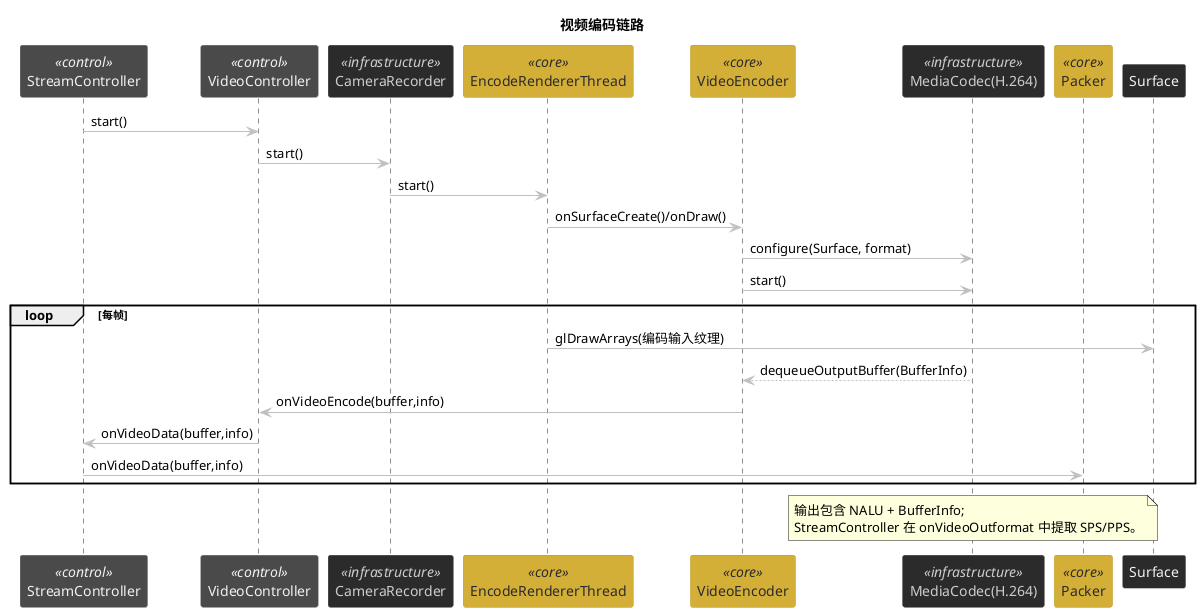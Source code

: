 @startuml
title 视频编码链路

' Subtle color scheme - highlight only core components
skinparam participant {
  BackgroundColor #2b2b2b
  BorderColor #999999
  FontColor #f0f0f0
}
skinparam participant<<control>> {
  BackgroundColor #4a4a4a
  BorderColor #777777
  FontColor #f0f0f0
}
skinparam participant<<core>> {
  BackgroundColor #D4AF37
  BorderColor #B8941F
  FontColor #2b2b2b
}
skinparam participant<<infrastructure>> {
  BackgroundColor #2b2b2b
  BorderColor #555555
  FontColor #cccccc
}
skinparam ArrowColor #c0c0c0
skinparam defaultFontName "JetBrains Mono"

participant StreamController <<control>>
participant VideoController <<control>>
participant CameraRecorder <<infrastructure>>
participant "EncodeRendererThread" as EncodeGL <<core>>
participant VideoEncoder <<core>>
participant "MediaCodec(H.264)" as MediaCodec <<infrastructure>>
participant Packer <<core>>

StreamController -> VideoController: start()
VideoController -> CameraRecorder: start()
CameraRecorder -> EncodeGL: start()
EncodeGL -> VideoEncoder: onSurfaceCreate()/onDraw()
VideoEncoder -> MediaCodec: configure(Surface, format)
VideoEncoder -> MediaCodec: start()

loop 每帧
  EncodeGL -> Surface: glDrawArrays(编码输入纹理)
  MediaCodec --> VideoEncoder: dequeueOutputBuffer(BufferInfo)
  VideoEncoder -> VideoController: onVideoEncode(buffer,info)
  VideoController -> StreamController: onVideoData(buffer,info)
  StreamController -> Packer: onVideoData(buffer,info)
end

note over MediaCodec
输出包含 NALU + BufferInfo;
StreamController 在 onVideoOutformat 中提取 SPS/PPS。
end note

@enduml
